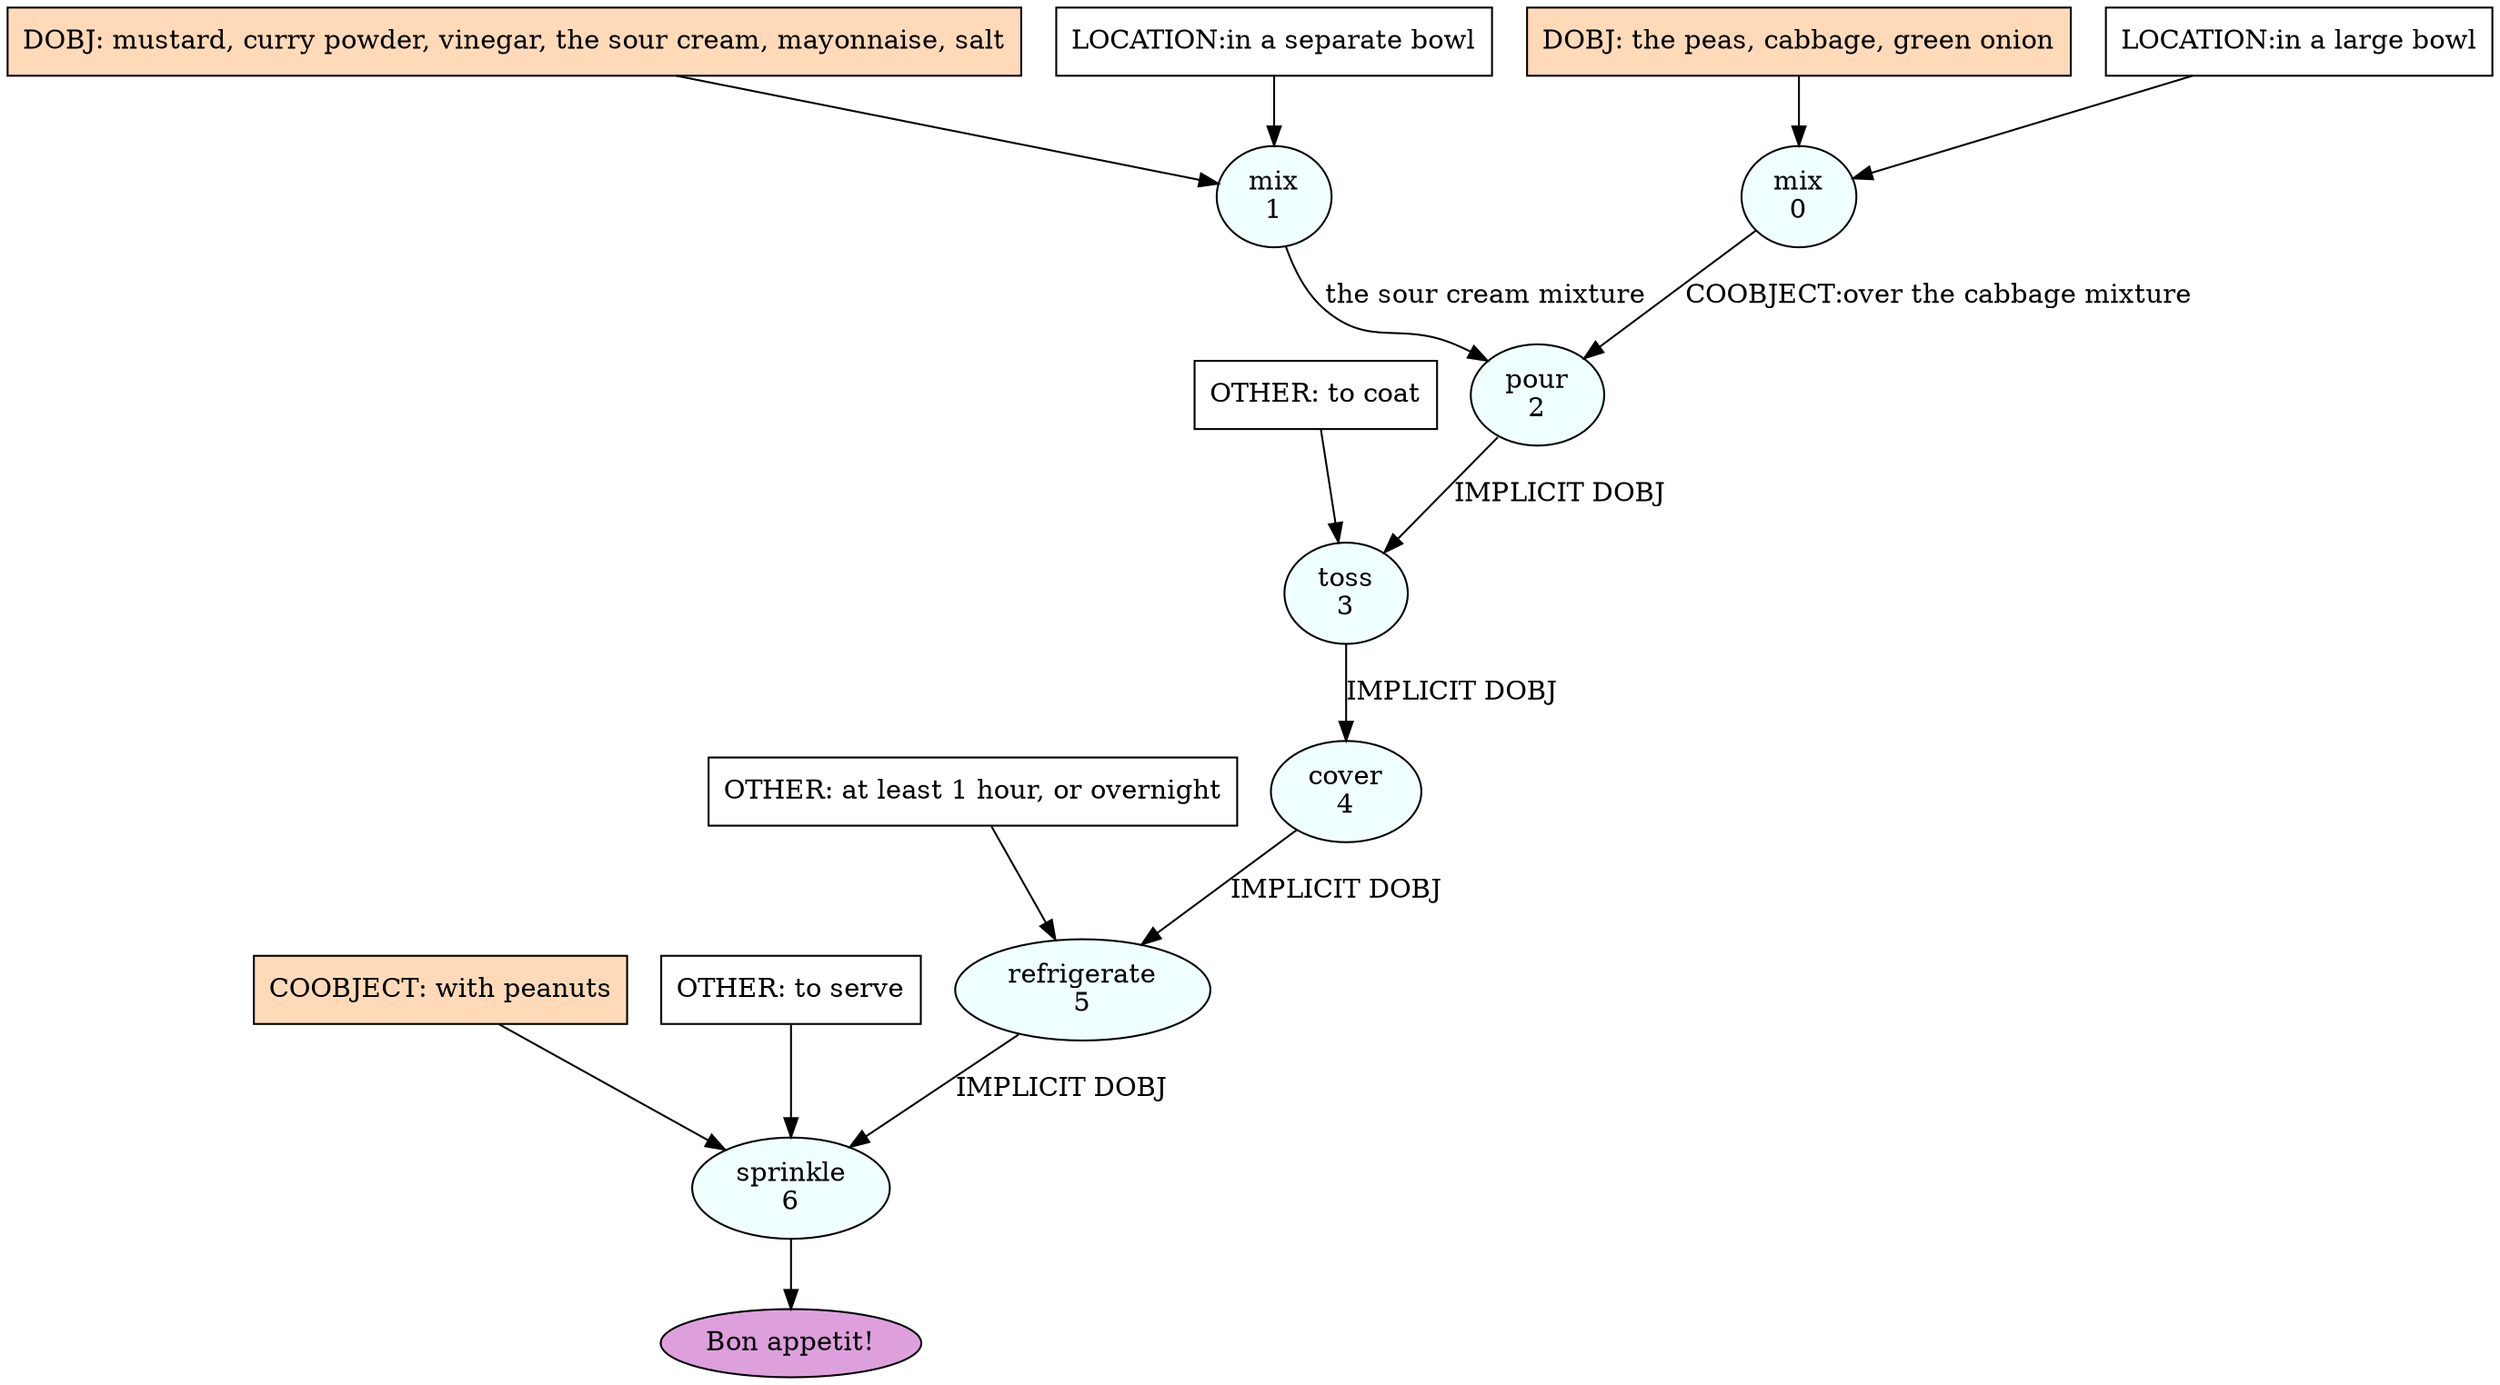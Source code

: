 digraph recipe {
E0[label="mix
0", shape=oval, style=filled, fillcolor=azure]
E1[label="mix
1", shape=oval, style=filled, fillcolor=azure]
E2[label="pour
2", shape=oval, style=filled, fillcolor=azure]
E3[label="toss
3", shape=oval, style=filled, fillcolor=azure]
E4[label="cover
4", shape=oval, style=filled, fillcolor=azure]
E5[label="refrigerate
5", shape=oval, style=filled, fillcolor=azure]
E6[label="sprinkle
6", shape=oval, style=filled, fillcolor=azure]
D0[label="DOBJ: the peas, cabbage, green onion", shape=box, style=filled, fillcolor=peachpuff]
D0 -> E0
P0_0[label="LOCATION:in a large bowl", shape=box, style=filled, fillcolor=white]
P0_0 -> E0
D1[label="DOBJ: mustard, curry powder, vinegar, the sour cream, mayonnaise, salt", shape=box, style=filled, fillcolor=peachpuff]
D1 -> E1
P1_0[label="LOCATION:in a separate bowl", shape=box, style=filled, fillcolor=white]
P1_0 -> E1
E1 -> E2 [label="the sour cream mixture"]
E0 -> E2 [label="COOBJECT:over the cabbage mixture"]
E2 -> E3 [label="IMPLICIT DOBJ"]
O3_0_0[label="OTHER: to coat", shape=box, style=filled, fillcolor=white]
O3_0_0 -> E3
E3 -> E4 [label="IMPLICIT DOBJ"]
E4 -> E5 [label="IMPLICIT DOBJ"]
O5_0_0[label="OTHER: at least 1 hour, or overnight", shape=box, style=filled, fillcolor=white]
O5_0_0 -> E5
E5 -> E6 [label="IMPLICIT DOBJ"]
P6_0_ing[label="COOBJECT: with peanuts", shape=box, style=filled, fillcolor=peachpuff]
P6_0_ing -> E6
O6_0_0[label="OTHER: to serve", shape=box, style=filled, fillcolor=white]
O6_0_0 -> E6
EOR[label="Bon appetit!", shape=oval, style=filled, fillcolor=plum]
E6 -> EOR
}
